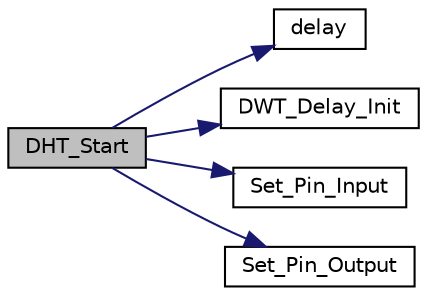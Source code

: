 digraph "DHT_Start"
{
 // LATEX_PDF_SIZE
  edge [fontname="Helvetica",fontsize="10",labelfontname="Helvetica",labelfontsize="10"];
  node [fontname="Helvetica",fontsize="10",shape=record];
  rankdir="LR";
  Node1 [label="DHT_Start",height=0.2,width=0.4,color="black", fillcolor="grey75", style="filled", fontcolor="black",tooltip=" "];
  Node1 -> Node2 [color="midnightblue",fontsize="10",style="solid",fontname="Helvetica"];
  Node2 [label="delay",height=0.2,width=0.4,color="black", fillcolor="white", style="filled",URL="$_d_h_t_8c.html#a65c8b753e8138acf1e4f09fd2677d779",tooltip=" "];
  Node1 -> Node3 [color="midnightblue",fontsize="10",style="solid",fontname="Helvetica"];
  Node3 [label="DWT_Delay_Init",height=0.2,width=0.4,color="black", fillcolor="white", style="filled",URL="$_d_h_t_8c.html#a4fe08aec7b56318b01ca3ab4172861e3",tooltip=" "];
  Node1 -> Node4 [color="midnightblue",fontsize="10",style="solid",fontname="Helvetica"];
  Node4 [label="Set_Pin_Input",height=0.2,width=0.4,color="black", fillcolor="white", style="filled",URL="$_d_h_t_8c.html#a3b8cee858a35581caf1bcb14ce5cb367",tooltip=" "];
  Node1 -> Node5 [color="midnightblue",fontsize="10",style="solid",fontname="Helvetica"];
  Node5 [label="Set_Pin_Output",height=0.2,width=0.4,color="black", fillcolor="white", style="filled",URL="$_d_h_t_8c.html#aef1aec2157382676edb25c22e4b7ecef",tooltip=" "];
}
